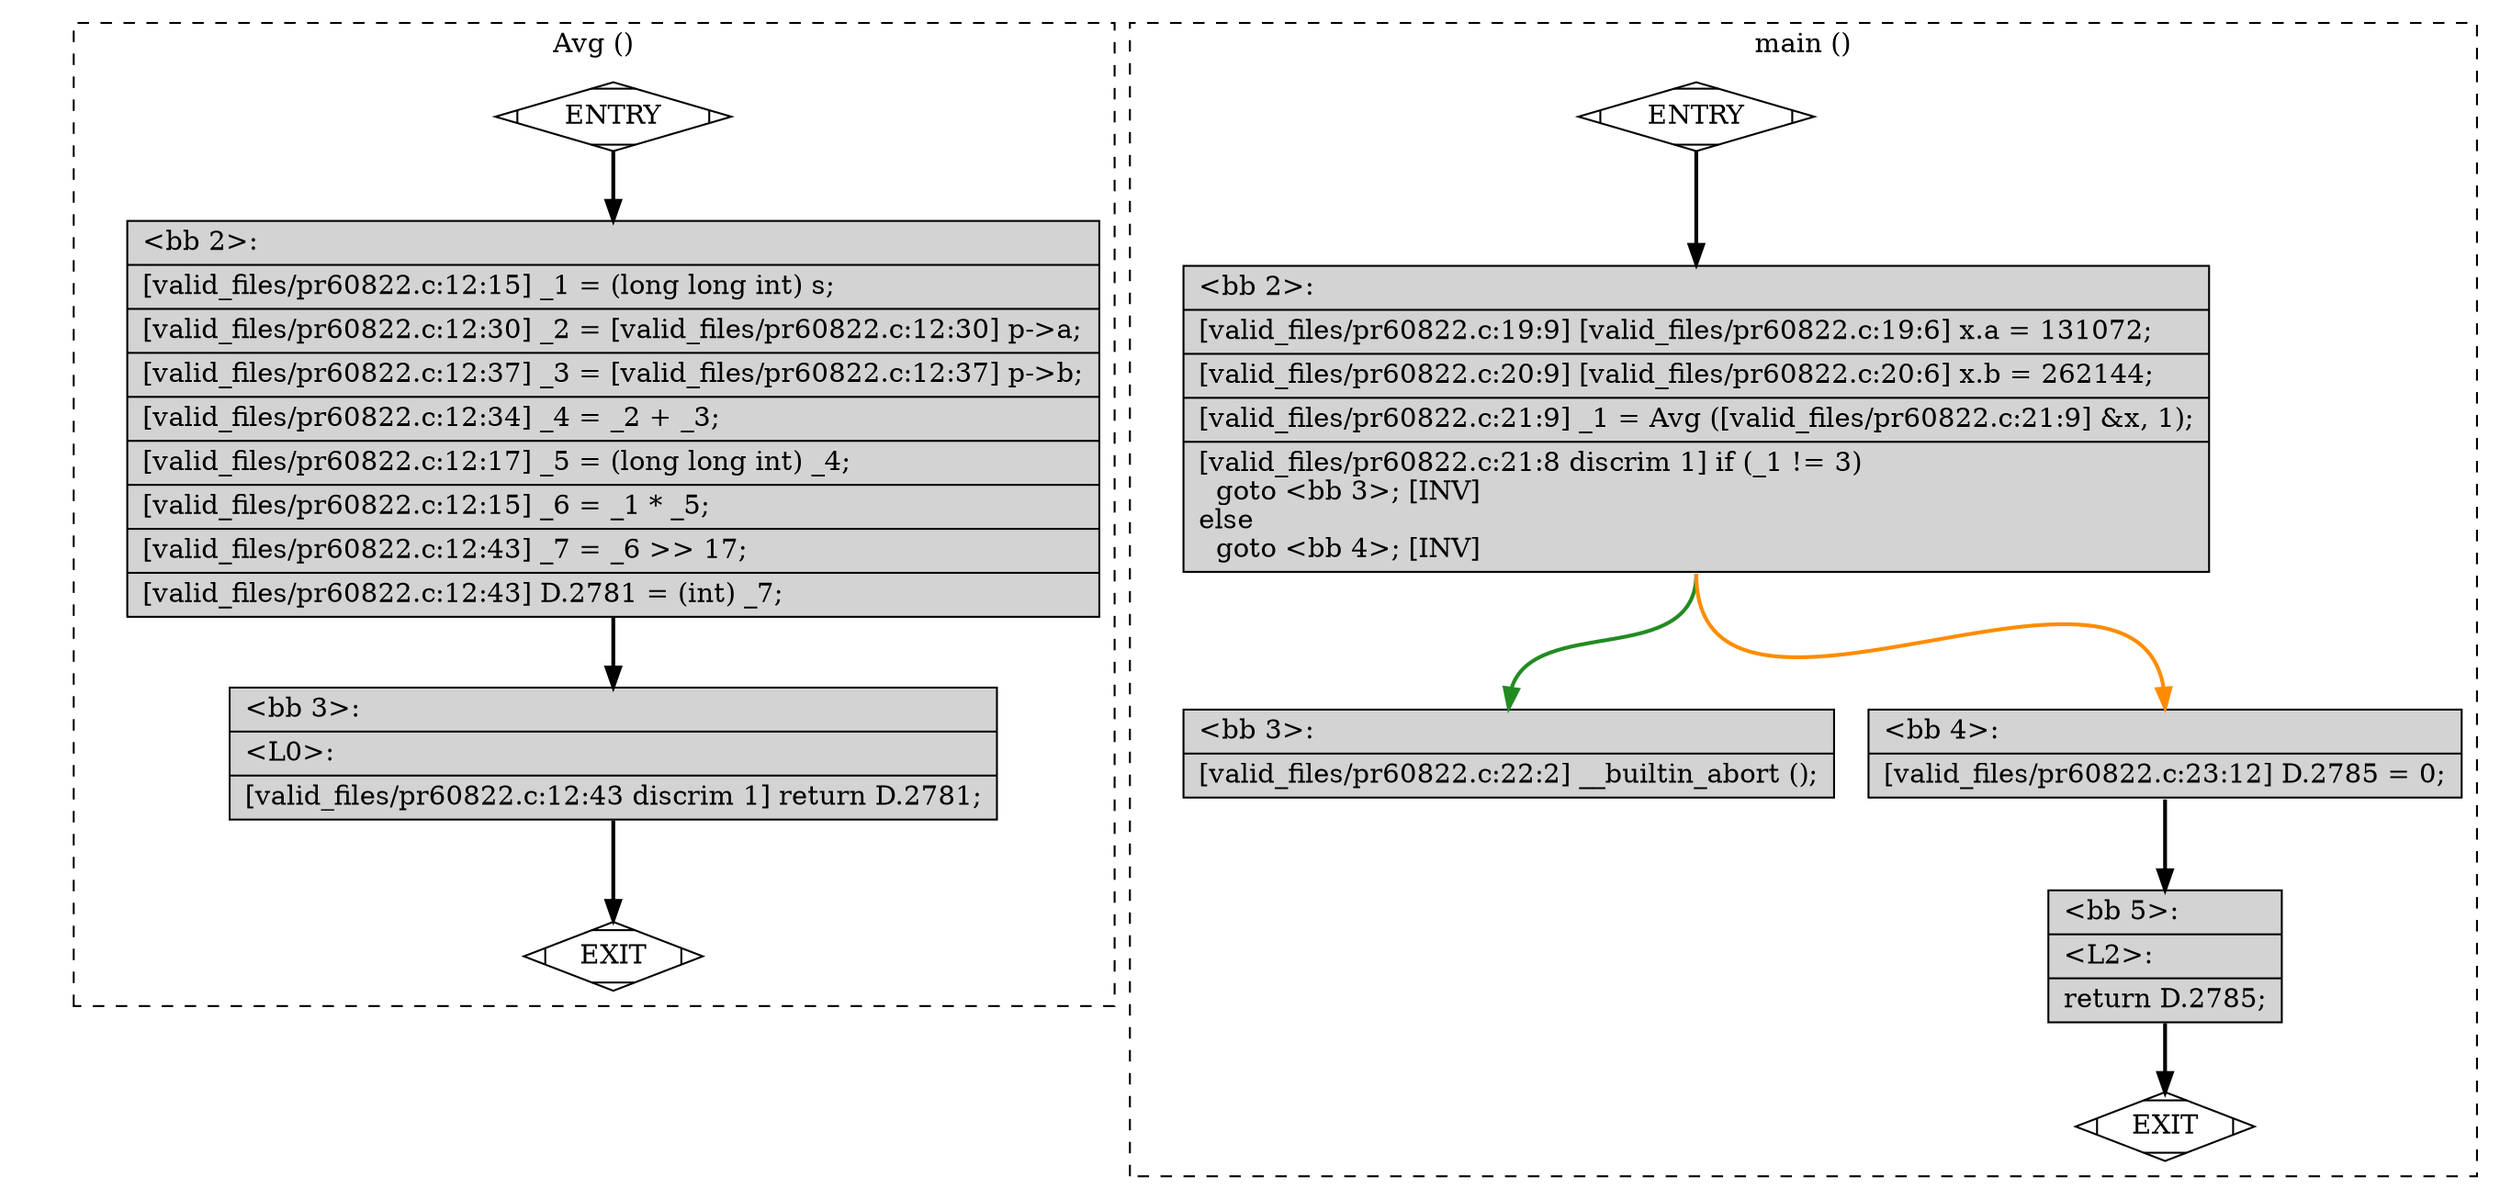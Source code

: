 digraph "a-pr60822.c.015t.cfg" {
overlap=false;
subgraph "cluster_Avg" {
	style="dashed";
	color="black";
	label="Avg ()";
	fn_0_basic_block_0 [shape=Mdiamond,style=filled,fillcolor=white,label="ENTRY"];

	fn_0_basic_block_1 [shape=Mdiamond,style=filled,fillcolor=white,label="EXIT"];

	fn_0_basic_block_2 [shape=record,style=filled,fillcolor=lightgrey,label="{\<bb\ 2\>:\l\
|[valid_files/pr60822.c:12:15]\ _1\ =\ (long\ long\ int)\ s;\l\
|[valid_files/pr60822.c:12:30]\ _2\ =\ [valid_files/pr60822.c:12:30]\ p-\>a;\l\
|[valid_files/pr60822.c:12:37]\ _3\ =\ [valid_files/pr60822.c:12:37]\ p-\>b;\l\
|[valid_files/pr60822.c:12:34]\ _4\ =\ _2\ +\ _3;\l\
|[valid_files/pr60822.c:12:17]\ _5\ =\ (long\ long\ int)\ _4;\l\
|[valid_files/pr60822.c:12:15]\ _6\ =\ _1\ *\ _5;\l\
|[valid_files/pr60822.c:12:43]\ _7\ =\ _6\ \>\>\ 17;\l\
|[valid_files/pr60822.c:12:43]\ D.2781\ =\ (int)\ _7;\l\
}"];

	fn_0_basic_block_3 [shape=record,style=filled,fillcolor=lightgrey,label="{\<bb\ 3\>:\l\
|\<L0\>:\l\
|[valid_files/pr60822.c:12:43\ discrim\ 1]\ return\ D.2781;\l\
}"];

	fn_0_basic_block_0:s -> fn_0_basic_block_2:n [style="solid,bold",color=black,weight=100,constraint=true];
	fn_0_basic_block_2:s -> fn_0_basic_block_3:n [style="solid,bold",color=black,weight=100,constraint=true];
	fn_0_basic_block_3:s -> fn_0_basic_block_1:n [style="solid,bold",color=black,weight=10,constraint=true];
	fn_0_basic_block_0:s -> fn_0_basic_block_1:n [style="invis",constraint=true];
}
subgraph "cluster_main" {
	style="dashed";
	color="black";
	label="main ()";
	fn_1_basic_block_0 [shape=Mdiamond,style=filled,fillcolor=white,label="ENTRY"];

	fn_1_basic_block_1 [shape=Mdiamond,style=filled,fillcolor=white,label="EXIT"];

	fn_1_basic_block_2 [shape=record,style=filled,fillcolor=lightgrey,label="{\<bb\ 2\>:\l\
|[valid_files/pr60822.c:19:9]\ [valid_files/pr60822.c:19:6]\ x.a\ =\ 131072;\l\
|[valid_files/pr60822.c:20:9]\ [valid_files/pr60822.c:20:6]\ x.b\ =\ 262144;\l\
|[valid_files/pr60822.c:21:9]\ _1\ =\ Avg\ ([valid_files/pr60822.c:21:9]\ &x,\ 1);\l\
|[valid_files/pr60822.c:21:8\ discrim\ 1]\ if\ (_1\ !=\ 3)\l\
\ \ goto\ \<bb\ 3\>;\ [INV]\l\
else\l\
\ \ goto\ \<bb\ 4\>;\ [INV]\l\
}"];

	fn_1_basic_block_3 [shape=record,style=filled,fillcolor=lightgrey,label="{\<bb\ 3\>:\l\
|[valid_files/pr60822.c:22:2]\ __builtin_abort\ ();\l\
}"];

	fn_1_basic_block_4 [shape=record,style=filled,fillcolor=lightgrey,label="{\<bb\ 4\>:\l\
|[valid_files/pr60822.c:23:12]\ D.2785\ =\ 0;\l\
}"];

	fn_1_basic_block_5 [shape=record,style=filled,fillcolor=lightgrey,label="{\<bb\ 5\>:\l\
|\<L2\>:\l\
|return\ D.2785;\l\
}"];

	fn_1_basic_block_0:s -> fn_1_basic_block_2:n [style="solid,bold",color=black,weight=100,constraint=true];
	fn_1_basic_block_2:s -> fn_1_basic_block_3:n [style="solid,bold",color=forestgreen,weight=10,constraint=true];
	fn_1_basic_block_2:s -> fn_1_basic_block_4:n [style="solid,bold",color=darkorange,weight=10,constraint=true];
	fn_1_basic_block_4:s -> fn_1_basic_block_5:n [style="solid,bold",color=black,weight=100,constraint=true];
	fn_1_basic_block_5:s -> fn_1_basic_block_1:n [style="solid,bold",color=black,weight=10,constraint=true];
	fn_1_basic_block_0:s -> fn_1_basic_block_1:n [style="invis",constraint=true];
}
}
